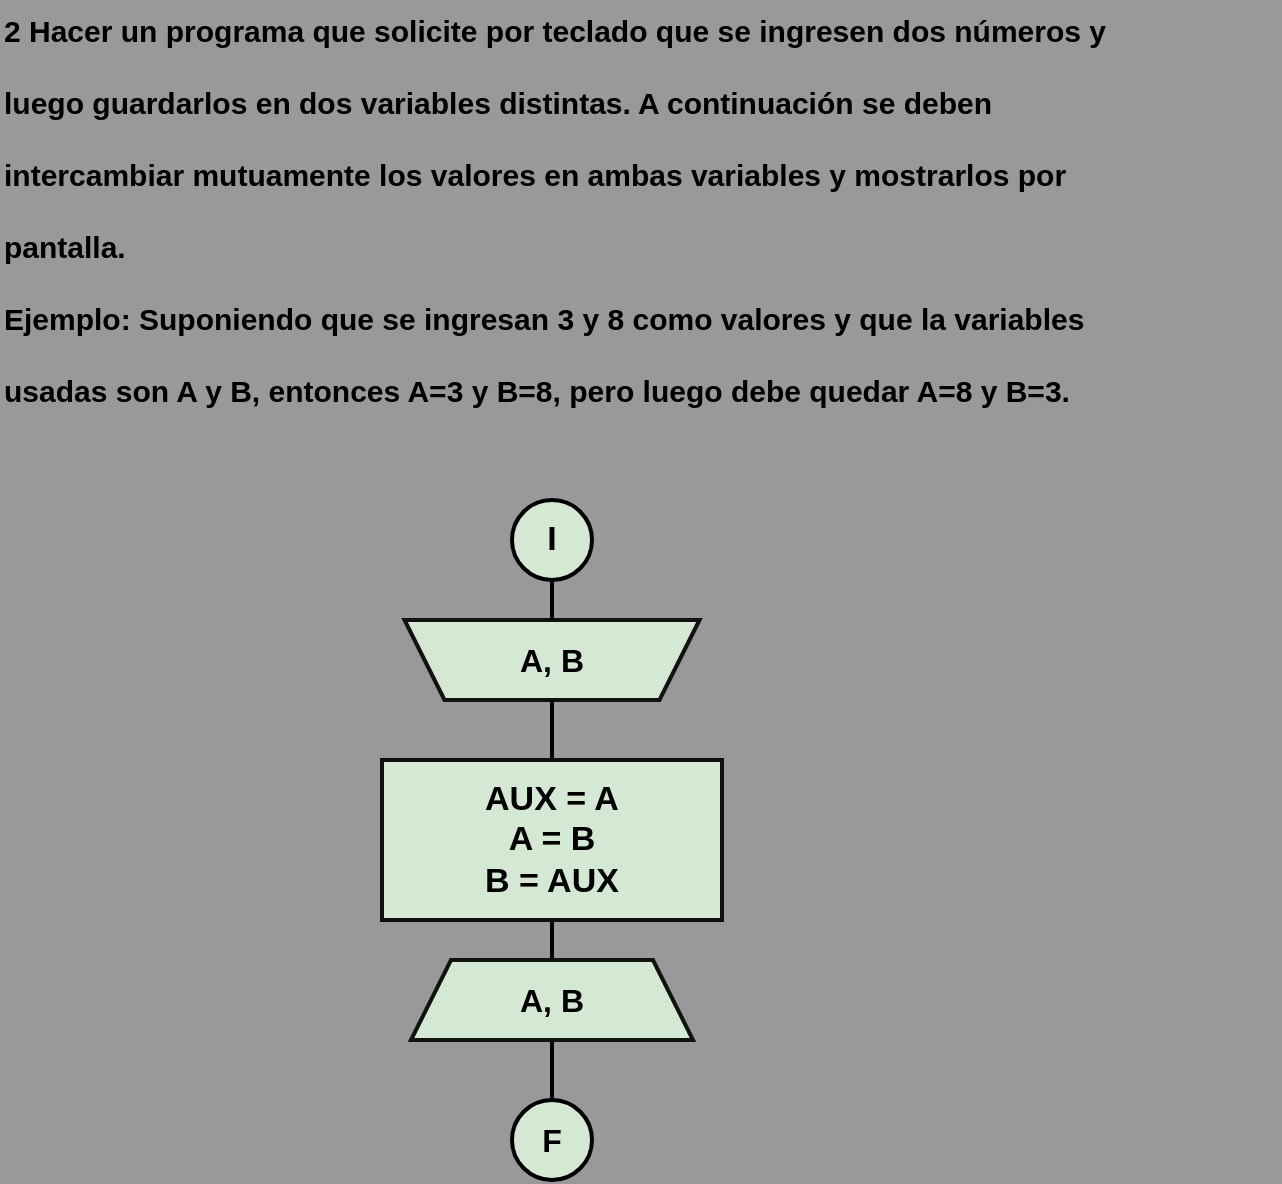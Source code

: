 <mxfile version="24.1.0" type="device">
  <diagram name="Página-1" id="YkLNtj0hxoq6ixY4eWpy">
    <mxGraphModel dx="1420" dy="830" grid="1" gridSize="10" guides="1" tooltips="1" connect="1" arrows="1" fold="1" page="1" pageScale="1" pageWidth="827" pageHeight="1169" background="#999999" math="0" shadow="0">
      <root>
        <mxCell id="0" />
        <mxCell id="1" parent="0" />
        <mxCell id="h2C9OTSrwbMe706hCyiZ-1" value="&lt;b style=&quot;font-size: 15px;&quot;&gt;&lt;font style=&quot;font-size: 15px;&quot; color=&quot;#000000&quot;&gt;2 Hacer un programa que solicite por teclado que se ingresen dos números y&lt;br&gt;&lt;br&gt;luego guardarlos en dos variables distintas. A continuación se deben&lt;br&gt;&lt;br&gt;intercambiar mutuamente los valores en ambas variables y mostrarlos por&lt;br&gt;&lt;br&gt;pantalla.&lt;br&gt;&lt;br&gt;Ejemplo: Suponiendo que se ingresan 3 y 8 como valores y que la variables&lt;br&gt;&lt;br&gt;usadas son A y B, entonces A=3 y B=8, pero luego debe quedar A=8 y B=3.&lt;/font&gt;&lt;/b&gt;" style="text;whiteSpace=wrap;html=1;" parent="1" vertex="1">
          <mxGeometry x="94" y="10" width="640" height="220" as="geometry" />
        </mxCell>
        <mxCell id="h2C9OTSrwbMe706hCyiZ-23" value="" style="group;aspect=fixed;" parent="1" vertex="1" connectable="0">
          <mxGeometry x="260" y="260" width="220" height="340" as="geometry" />
        </mxCell>
        <mxCell id="h2C9OTSrwbMe706hCyiZ-6" value="" style="strokeWidth=2;html=1;shape=mxgraph.flowchart.start_2;whiteSpace=wrap;rounded=0;labelBackgroundColor=none;strokeColor=#000000;align=center;verticalAlign=middle;fontFamily=Helvetica;fontSize=12;fontColor=default;fillColor=#d5e8d4;aspect=fixed;" parent="h2C9OTSrwbMe706hCyiZ-23" vertex="1">
          <mxGeometry x="90" y="300" width="40" height="40" as="geometry" />
        </mxCell>
        <mxCell id="h2C9OTSrwbMe706hCyiZ-7" value="" style="shape=trapezoid;perimeter=trapezoidPerimeter;whiteSpace=wrap;html=1;fixedSize=1;rounded=0;labelBackgroundColor=none;strokeColor=#0F140C;strokeWidth=2;align=center;verticalAlign=middle;fontFamily=Helvetica;fontSize=12;fontColor=default;fillColor=#d5e8d4;aspect=fixed;" parent="h2C9OTSrwbMe706hCyiZ-23" vertex="1">
          <mxGeometry x="39.5" y="230" width="141" height="40" as="geometry" />
        </mxCell>
        <mxCell id="h2C9OTSrwbMe706hCyiZ-8" value="" style="shape=trapezoid;perimeter=trapezoidPerimeter;whiteSpace=wrap;html=1;fixedSize=1;rounded=0;labelBackgroundColor=none;strokeColor=#121211;strokeWidth=2;align=center;verticalAlign=middle;fontFamily=Helvetica;fontSize=12;fontColor=default;fillColor=#d5e8d4;direction=west;container=1;aspect=fixed;" parent="h2C9OTSrwbMe706hCyiZ-23" vertex="1">
          <mxGeometry x="36.25" y="60" width="147.5" height="40" as="geometry">
            <mxRectangle x="-1020" y="-650" width="50" height="40" as="alternateBounds" />
          </mxGeometry>
        </mxCell>
        <mxCell id="h2C9OTSrwbMe706hCyiZ-12" value="&lt;b&gt;&lt;font color=&quot;#000000&quot; style=&quot;font-size: 16px;&quot;&gt;A, B&lt;/font&gt;&lt;/b&gt;" style="text;strokeColor=none;align=center;fillColor=none;html=1;verticalAlign=middle;whiteSpace=wrap;rounded=0;aspect=fixed;" parent="h2C9OTSrwbMe706hCyiZ-8" vertex="1">
          <mxGeometry x="18.75" width="110" height="40" as="geometry" />
        </mxCell>
        <mxCell id="h2C9OTSrwbMe706hCyiZ-19" value="" style="line;strokeWidth=2;direction=south;html=1;hachureGap=4;strokeColor=#000000;aspect=fixed;" parent="h2C9OTSrwbMe706hCyiZ-8" vertex="1">
          <mxGeometry x="68.75" y="-25" width="10" height="25" as="geometry" />
        </mxCell>
        <mxCell id="h2C9OTSrwbMe706hCyiZ-11" value="" style="group;aspect=fixed;" parent="h2C9OTSrwbMe706hCyiZ-23" vertex="1" connectable="0">
          <mxGeometry x="80" width="60" height="40" as="geometry" />
        </mxCell>
        <mxCell id="h2C9OTSrwbMe706hCyiZ-5" value="" style="strokeWidth=2;html=1;shape=mxgraph.flowchart.start_2;whiteSpace=wrap;rounded=0;labelBackgroundColor=none;strokeColor=#000000;align=center;verticalAlign=middle;fontFamily=Helvetica;fontSize=12;fontColor=default;fillColor=#d5e8d4;aspect=fixed;" parent="h2C9OTSrwbMe706hCyiZ-11" vertex="1">
          <mxGeometry x="10" width="40" height="40" as="geometry" />
        </mxCell>
        <mxCell id="h2C9OTSrwbMe706hCyiZ-10" value="&lt;font size=&quot;1&quot; color=&quot;#000000&quot;&gt;&lt;b style=&quot;font-size: 17px;&quot;&gt;I&lt;/b&gt;&lt;/font&gt;" style="text;strokeColor=none;align=center;fillColor=none;html=1;verticalAlign=middle;whiteSpace=wrap;rounded=0;aspect=fixed;" parent="h2C9OTSrwbMe706hCyiZ-11" vertex="1">
          <mxGeometry y="5" width="60" height="30" as="geometry" />
        </mxCell>
        <mxCell id="h2C9OTSrwbMe706hCyiZ-15" value="" style="rounded=0;whiteSpace=wrap;html=1;labelBackgroundColor=none;strokeColor=#0f100e;strokeWidth=2;align=center;verticalAlign=middle;fontFamily=Helvetica;fontSize=12;fontColor=default;fillColor=#d5e8d4;aspect=fixed;" parent="h2C9OTSrwbMe706hCyiZ-23" vertex="1">
          <mxGeometry x="25" y="130" width="170" height="80" as="geometry" />
        </mxCell>
        <mxCell id="h2C9OTSrwbMe706hCyiZ-16" value="&lt;font color=&quot;#000000&quot; style=&quot;font-size: 17px;&quot;&gt;&lt;b&gt;AUX = A&lt;br&gt;A = B&lt;br&gt;&amp;nbsp;B = AUX&amp;nbsp;&lt;br&gt;&lt;/b&gt;&lt;/font&gt;" style="text;strokeColor=none;align=center;fillColor=none;html=1;verticalAlign=middle;whiteSpace=wrap;rounded=0;aspect=fixed;" parent="h2C9OTSrwbMe706hCyiZ-23" vertex="1">
          <mxGeometry y="100" width="220" height="140" as="geometry" />
        </mxCell>
        <mxCell id="h2C9OTSrwbMe706hCyiZ-17" value="&lt;font color=&quot;#000000&quot; style=&quot;font-size: 16px;&quot;&gt;&lt;b&gt;A, B&lt;/b&gt;&lt;/font&gt;" style="text;strokeColor=none;align=center;fillColor=none;html=1;verticalAlign=middle;whiteSpace=wrap;rounded=0;aspect=fixed;" parent="h2C9OTSrwbMe706hCyiZ-23" vertex="1">
          <mxGeometry x="80" y="235" width="60" height="30" as="geometry" />
        </mxCell>
        <mxCell id="h2C9OTSrwbMe706hCyiZ-18" value="&lt;font color=&quot;#000000&quot; style=&quot;font-size: 16px;&quot;&gt;&lt;b&gt;F&lt;/b&gt;&lt;/font&gt;" style="text;strokeColor=none;align=center;fillColor=none;html=1;verticalAlign=middle;whiteSpace=wrap;rounded=0;aspect=fixed;" parent="h2C9OTSrwbMe706hCyiZ-23" vertex="1">
          <mxGeometry x="80" y="305" width="60" height="30" as="geometry" />
        </mxCell>
        <mxCell id="h2C9OTSrwbMe706hCyiZ-20" value="" style="line;strokeWidth=2;direction=south;html=1;hachureGap=4;strokeColor=#000000;aspect=fixed;" parent="h2C9OTSrwbMe706hCyiZ-23" vertex="1">
          <mxGeometry x="105" y="100" width="10" height="30" as="geometry" />
        </mxCell>
        <mxCell id="h2C9OTSrwbMe706hCyiZ-21" value="" style="line;strokeWidth=2;direction=south;html=1;hachureGap=4;strokeColor=#000000;aspect=fixed;" parent="h2C9OTSrwbMe706hCyiZ-23" vertex="1">
          <mxGeometry x="105" y="210" width="10" height="20" as="geometry" />
        </mxCell>
        <mxCell id="h2C9OTSrwbMe706hCyiZ-22" value="" style="line;strokeWidth=2;direction=south;html=1;hachureGap=4;strokeColor=#000000;aspect=fixed;" parent="h2C9OTSrwbMe706hCyiZ-23" vertex="1">
          <mxGeometry x="105" y="270" width="10" height="30" as="geometry" />
        </mxCell>
      </root>
    </mxGraphModel>
  </diagram>
</mxfile>
